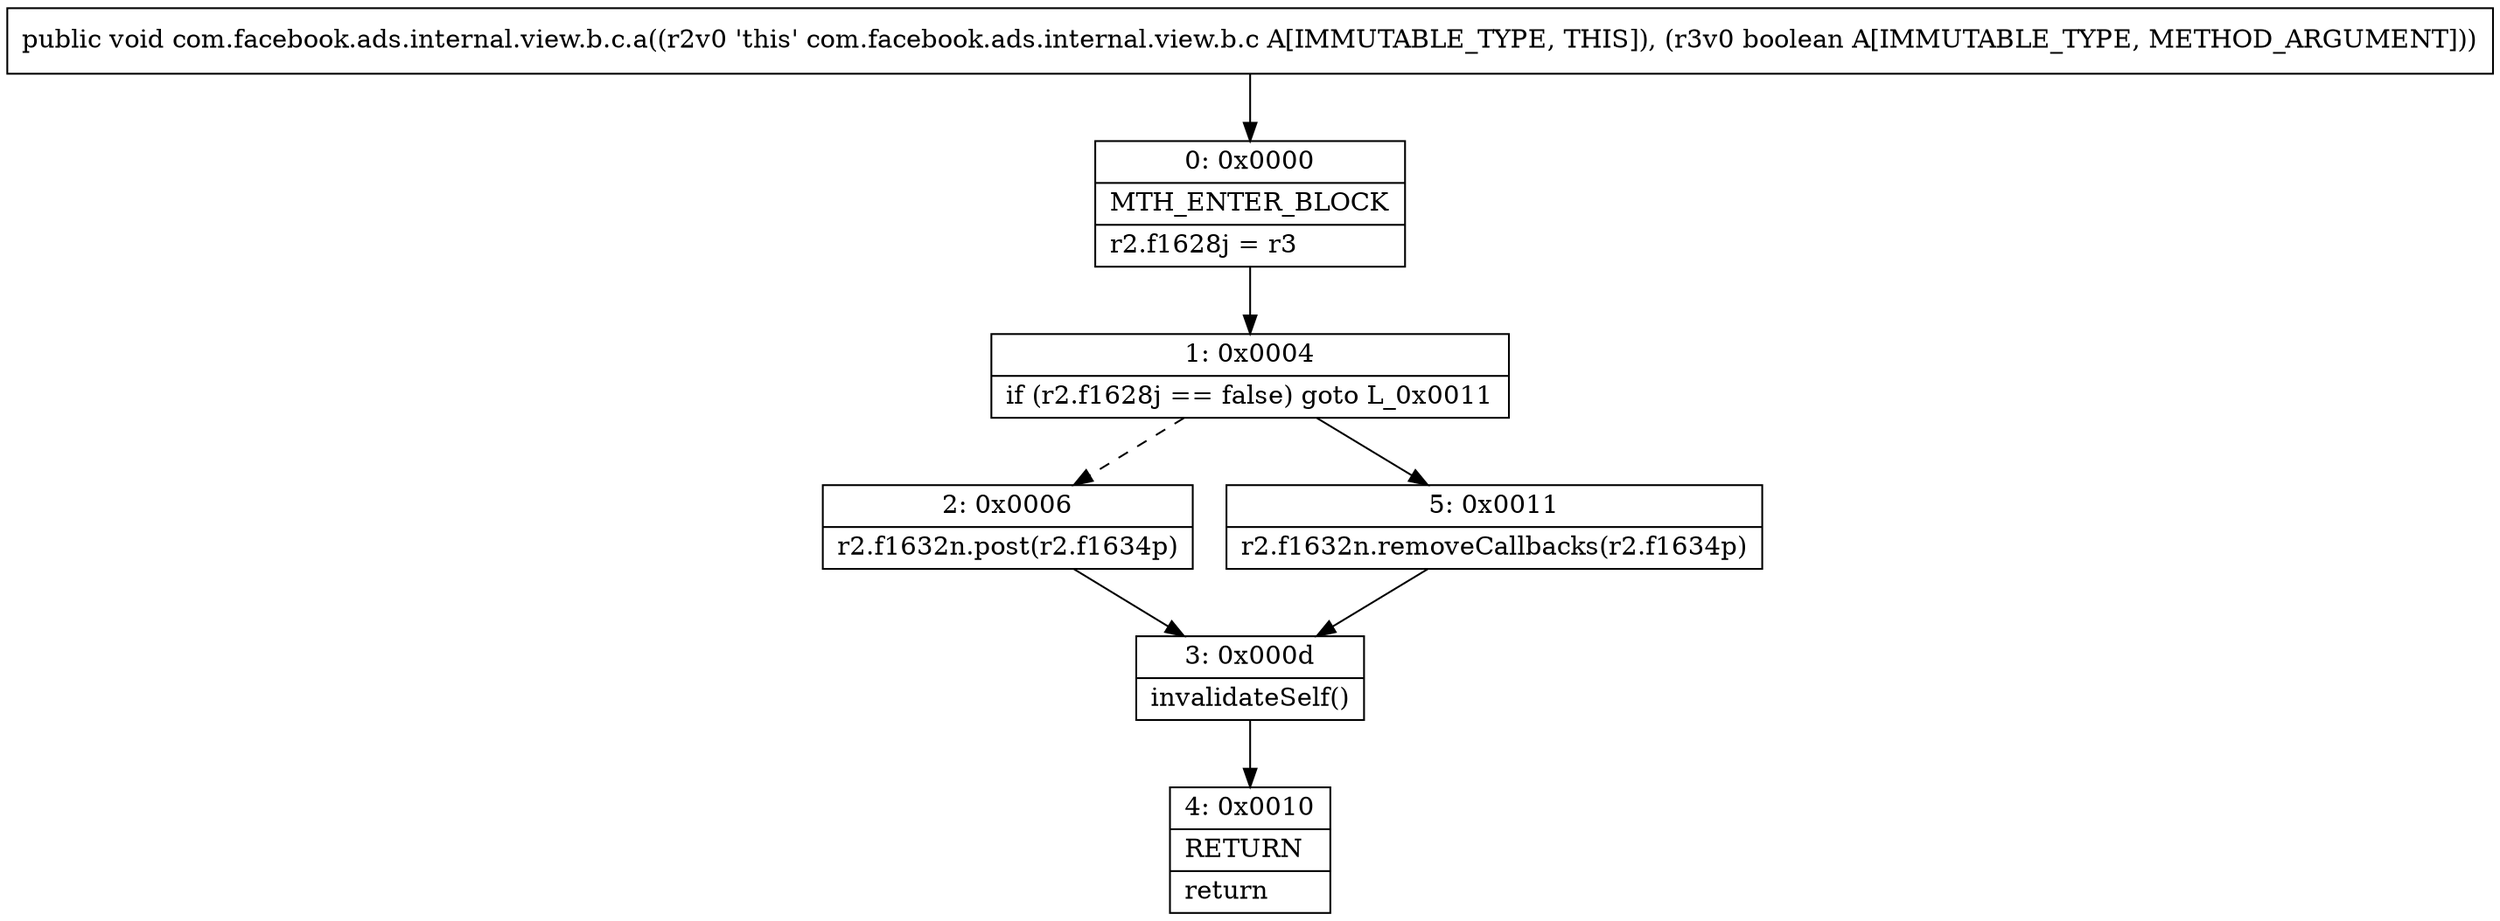 digraph "CFG forcom.facebook.ads.internal.view.b.c.a(Z)V" {
Node_0 [shape=record,label="{0\:\ 0x0000|MTH_ENTER_BLOCK\l|r2.f1628j = r3\l}"];
Node_1 [shape=record,label="{1\:\ 0x0004|if (r2.f1628j == false) goto L_0x0011\l}"];
Node_2 [shape=record,label="{2\:\ 0x0006|r2.f1632n.post(r2.f1634p)\l}"];
Node_3 [shape=record,label="{3\:\ 0x000d|invalidateSelf()\l}"];
Node_4 [shape=record,label="{4\:\ 0x0010|RETURN\l|return\l}"];
Node_5 [shape=record,label="{5\:\ 0x0011|r2.f1632n.removeCallbacks(r2.f1634p)\l}"];
MethodNode[shape=record,label="{public void com.facebook.ads.internal.view.b.c.a((r2v0 'this' com.facebook.ads.internal.view.b.c A[IMMUTABLE_TYPE, THIS]), (r3v0 boolean A[IMMUTABLE_TYPE, METHOD_ARGUMENT])) }"];
MethodNode -> Node_0;
Node_0 -> Node_1;
Node_1 -> Node_2[style=dashed];
Node_1 -> Node_5;
Node_2 -> Node_3;
Node_3 -> Node_4;
Node_5 -> Node_3;
}

